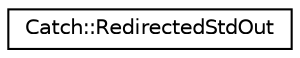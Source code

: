 digraph "Graphical Class Hierarchy"
{
  edge [fontname="Helvetica",fontsize="10",labelfontname="Helvetica",labelfontsize="10"];
  node [fontname="Helvetica",fontsize="10",shape=record];
  rankdir="LR";
  Node0 [label="Catch::RedirectedStdOut",height=0.2,width=0.4,color="black", fillcolor="white", style="filled",URL="$classCatch_1_1RedirectedStdOut.html"];
}
